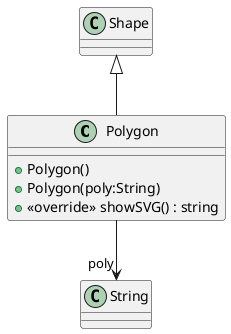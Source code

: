 @startuml
class Polygon {
    + Polygon()
    + Polygon(poly:String)
    + <<override>> showSVG() : string
}
Shape <|-- Polygon
Polygon --> "poly" String
@enduml
